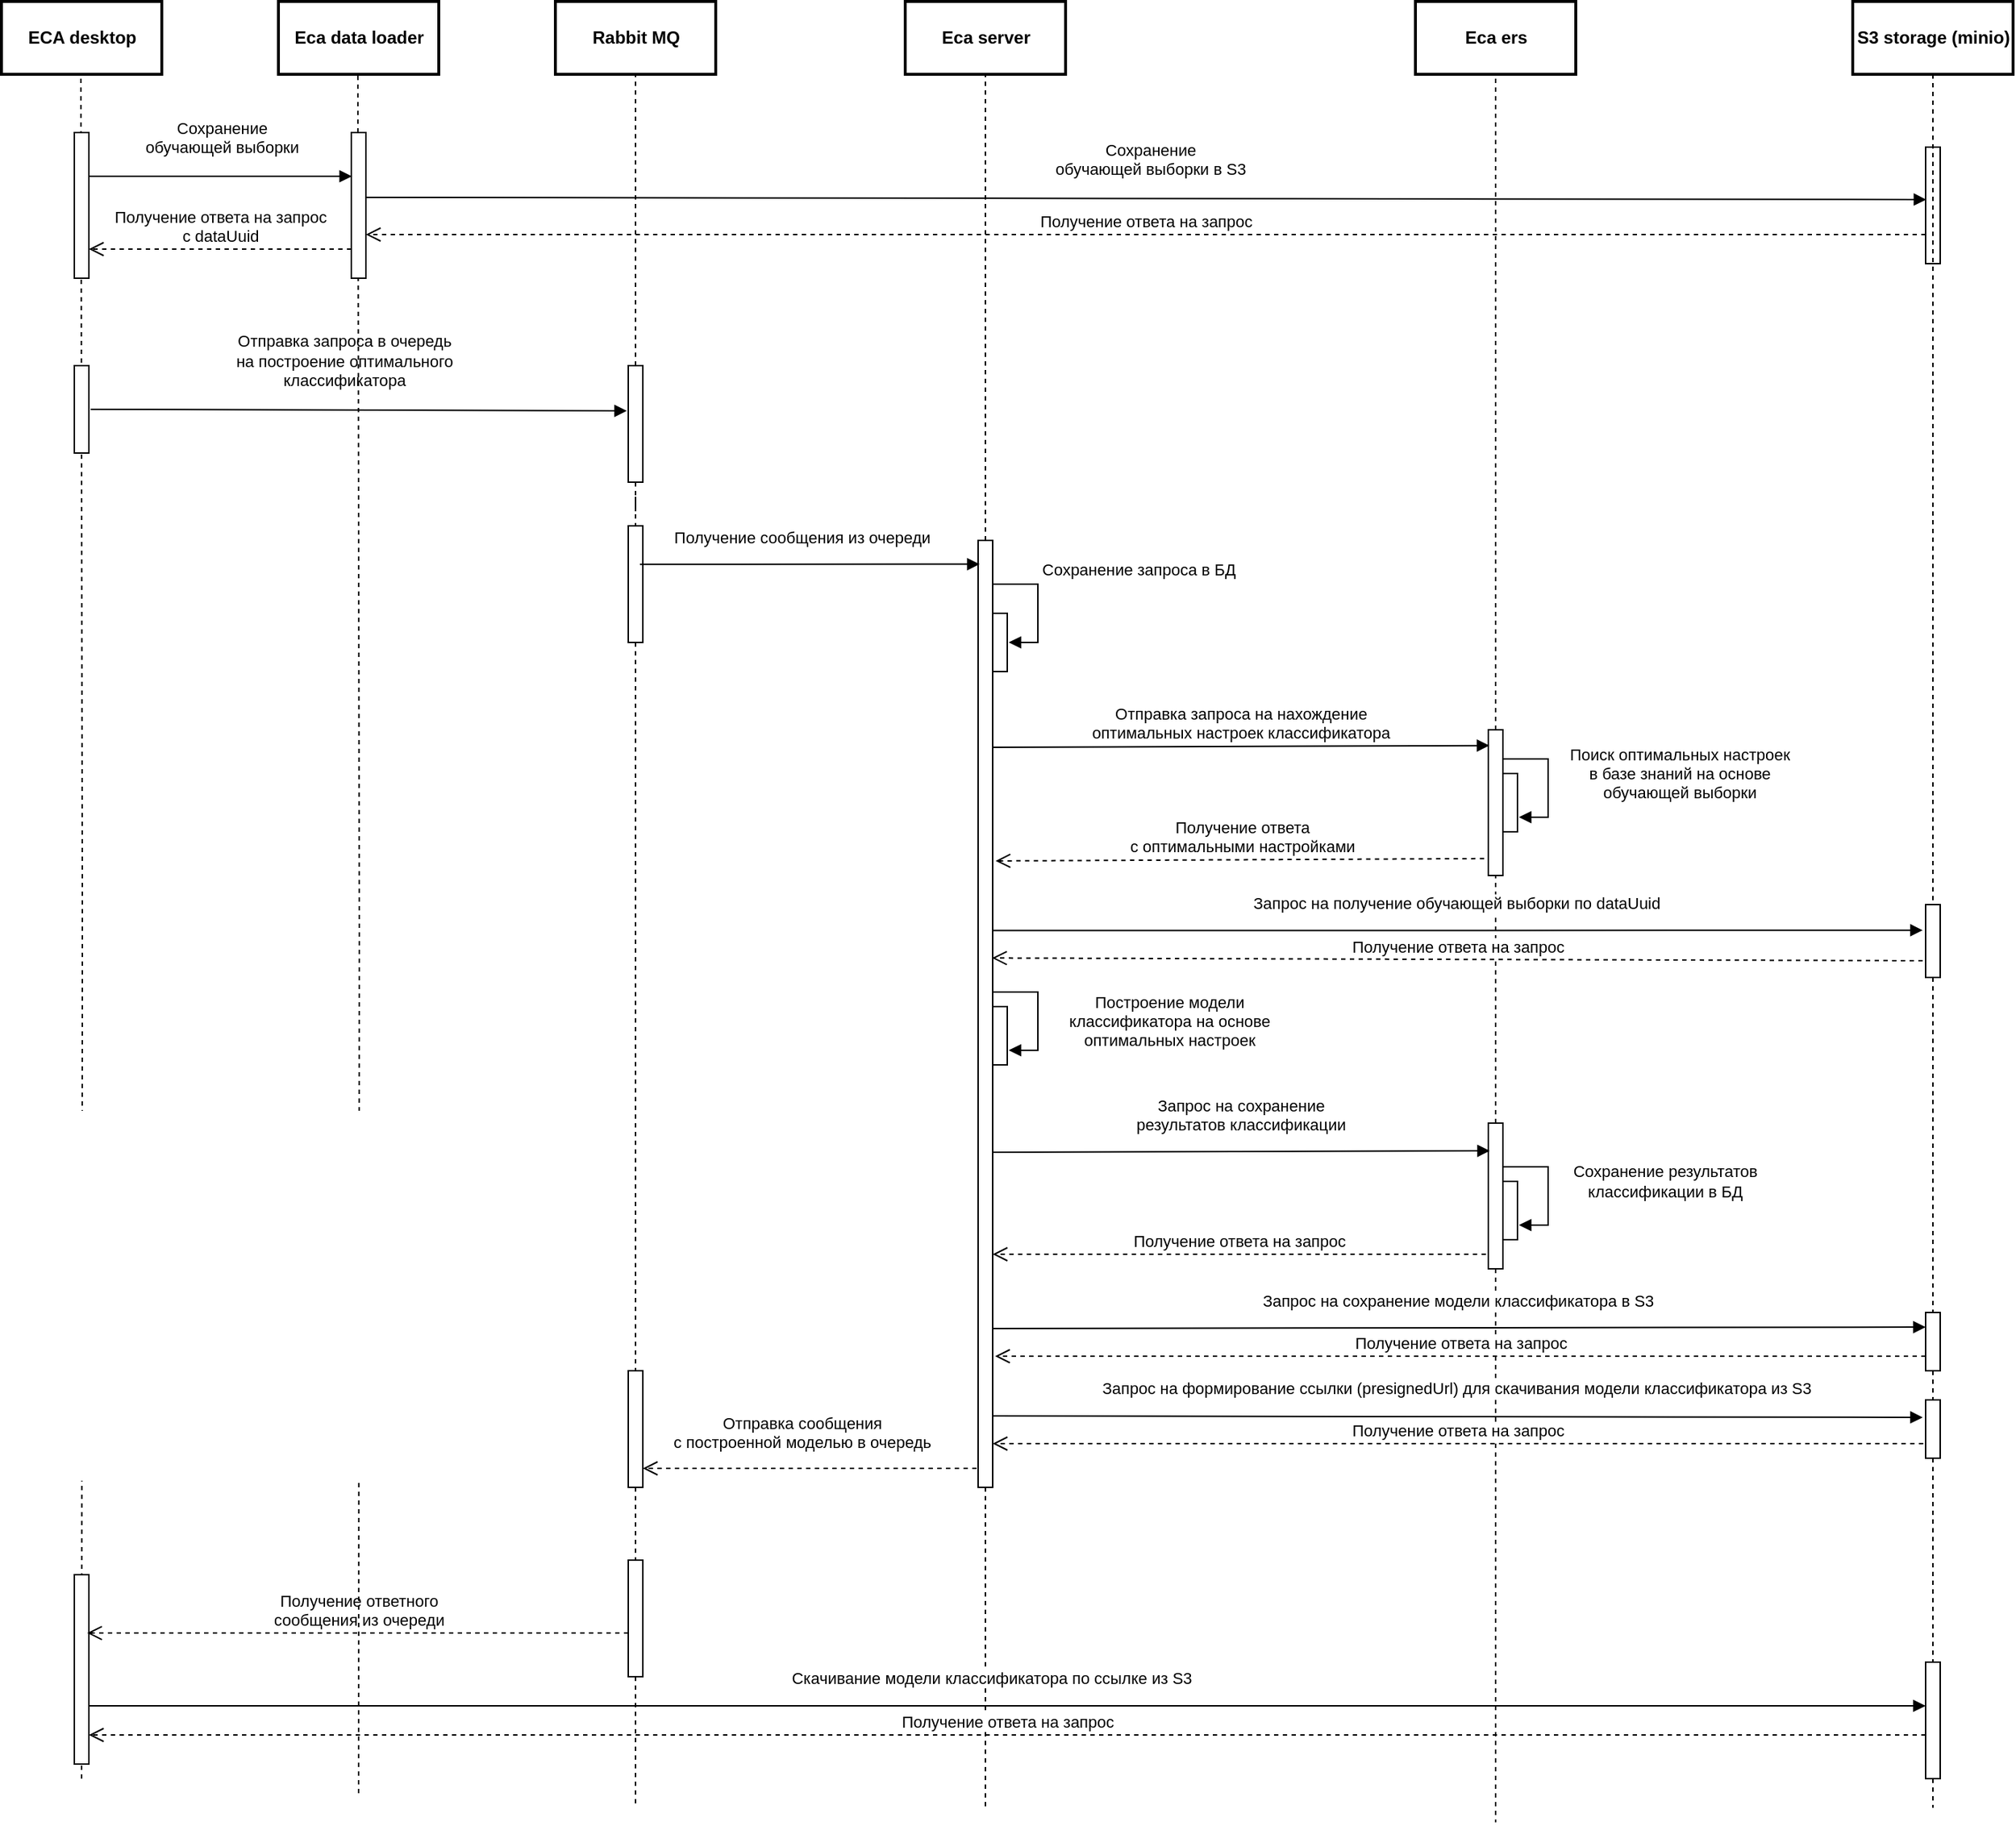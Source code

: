 <mxfile version="21.7.2" type="device">
  <diagram id="kgpKYQtTHZ0yAKxKKP6v" name="Page-1">
    <mxGraphModel dx="2412" dy="1962" grid="1" gridSize="10" guides="1" tooltips="1" connect="1" arrows="1" fold="1" page="1" pageScale="1" pageWidth="850" pageHeight="1100" math="0" shadow="0">
      <root>
        <mxCell id="0" />
        <mxCell id="1" parent="0" />
        <mxCell id="51QRUYObGrZrbnSsxMF4-12" value="" style="edgeStyle=orthogonalEdgeStyle;rounded=0;orthogonalLoop=1;jettySize=auto;html=1;startArrow=none;startFill=0;dashed=1;endArrow=none;endFill=0;" edge="1" parent="1" source="51QRUYObGrZrbnSsxMF4-19" target="51QRUYObGrZrbnSsxMF4-11">
          <mxGeometry relative="1" as="geometry">
            <mxPoint x="1215" y="1070" as="targetPoint" />
            <mxPoint x="1215" y="-120" as="sourcePoint" />
          </mxGeometry>
        </mxCell>
        <mxCell id="51QRUYObGrZrbnSsxMF4-20" style="edgeStyle=orthogonalEdgeStyle;rounded=0;orthogonalLoop=1;jettySize=auto;html=1;entryX=0.5;entryY=1;entryDx=0;entryDy=0;dashed=1;endArrow=none;endFill=0;strokeColor=#000000;" edge="1" parent="1">
          <mxGeometry relative="1" as="geometry">
            <mxPoint x="-55" y="1050" as="sourcePoint" />
            <mxPoint x="-55.5" y="-130" as="targetPoint" />
          </mxGeometry>
        </mxCell>
        <mxCell id="naLQoQvjF8YPUEuu64ZZ-2" value="" style="html=1;points=[];perimeter=orthogonalPerimeter;" parent="1" vertex="1">
          <mxGeometry x="-60" y="80" width="10" height="60" as="geometry" />
        </mxCell>
        <mxCell id="naLQoQvjF8YPUEuu64ZZ-12" value="&lt;b&gt;ECA desktop&lt;/b&gt;" style="html=1;strokeWidth=2;" parent="1" vertex="1">
          <mxGeometry x="-110" y="-170" width="110" height="50" as="geometry" />
        </mxCell>
        <mxCell id="naLQoQvjF8YPUEuu64ZZ-18" style="edgeStyle=orthogonalEdgeStyle;rounded=0;orthogonalLoop=1;jettySize=auto;html=1;entryX=0.5;entryY=1;entryDx=0;entryDy=0;dashed=1;endArrow=none;endFill=0;" parent="1" source="naLQoQvjF8YPUEuu64ZZ-13" target="naLQoQvjF8YPUEuu64ZZ-21" edge="1">
          <mxGeometry relative="1" as="geometry">
            <mxPoint x="325" y="150" as="targetPoint" />
          </mxGeometry>
        </mxCell>
        <mxCell id="naLQoQvjF8YPUEuu64ZZ-13" value="" style="html=1;points=[];perimeter=orthogonalPerimeter;" parent="1" vertex="1">
          <mxGeometry x="320" y="80" width="10" height="80" as="geometry" />
        </mxCell>
        <mxCell id="naLQoQvjF8YPUEuu64ZZ-16" value="&lt;font style=&quot;font-size: 11px&quot;&gt;Отправка запроса в очередь&lt;br&gt;на построение оптимального&lt;br&gt;классификатора&lt;/font&gt;" style="html=1;verticalAlign=bottom;endArrow=block;entryX=-0.1;entryY=0.388;entryDx=0;entryDy=0;entryPerimeter=0;exitX=1.12;exitY=0.5;exitDx=0;exitDy=0;exitPerimeter=0;" parent="1" target="naLQoQvjF8YPUEuu64ZZ-13" edge="1" source="naLQoQvjF8YPUEuu64ZZ-2">
          <mxGeometry x="-0.057" y="11" width="80" relative="1" as="geometry">
            <mxPoint x="80" y="111" as="sourcePoint" />
            <mxPoint x="160" y="280" as="targetPoint" />
            <mxPoint as="offset" />
          </mxGeometry>
        </mxCell>
        <mxCell id="naLQoQvjF8YPUEuu64ZZ-21" value="&lt;b&gt;Rabbit MQ&lt;/b&gt;" style="html=1;strokeWidth=2;" parent="1" vertex="1">
          <mxGeometry x="270" y="-170" width="110" height="50" as="geometry" />
        </mxCell>
        <mxCell id="naLQoQvjF8YPUEuu64ZZ-22" value="&lt;b&gt;Eca server&lt;/b&gt;" style="html=1;strokeWidth=2;" parent="1" vertex="1">
          <mxGeometry x="510" y="-170" width="110" height="50" as="geometry" />
        </mxCell>
        <mxCell id="naLQoQvjF8YPUEuu64ZZ-24" value="&lt;b&gt;Eca ers&lt;/b&gt;" style="html=1;strokeWidth=2;" parent="1" vertex="1">
          <mxGeometry x="860" y="-170" width="110" height="50" as="geometry" />
        </mxCell>
        <mxCell id="naLQoQvjF8YPUEuu64ZZ-40" style="edgeStyle=orthogonalEdgeStyle;rounded=0;orthogonalLoop=1;jettySize=auto;html=1;entryX=0.5;entryY=1;entryDx=0;entryDy=0;dashed=1;endArrow=none;endFill=0;strokeColor=#000000;" parent="1" source="naLQoQvjF8YPUEuu64ZZ-25" target="naLQoQvjF8YPUEuu64ZZ-22" edge="1">
          <mxGeometry relative="1" as="geometry" />
        </mxCell>
        <mxCell id="naLQoQvjF8YPUEuu64ZZ-56" style="edgeStyle=orthogonalEdgeStyle;rounded=0;orthogonalLoop=1;jettySize=auto;html=1;dashed=1;endArrow=none;endFill=0;strokeColor=#000000;" parent="1" source="naLQoQvjF8YPUEuu64ZZ-25" edge="1">
          <mxGeometry relative="1" as="geometry">
            <mxPoint x="565" y="1070" as="targetPoint" />
          </mxGeometry>
        </mxCell>
        <mxCell id="naLQoQvjF8YPUEuu64ZZ-25" value="" style="html=1;points=[];perimeter=orthogonalPerimeter;" parent="1" vertex="1">
          <mxGeometry x="560" y="200" width="10" height="650" as="geometry" />
        </mxCell>
        <mxCell id="naLQoQvjF8YPUEuu64ZZ-31" value="" style="html=1;points=[];perimeter=orthogonalPerimeter;" parent="1" vertex="1">
          <mxGeometry x="320" y="190" width="10" height="80" as="geometry" />
        </mxCell>
        <mxCell id="naLQoQvjF8YPUEuu64ZZ-32" style="edgeStyle=orthogonalEdgeStyle;rounded=0;orthogonalLoop=1;jettySize=auto;html=1;dashed=1;endArrow=none;endFill=0;" parent="1" source="naLQoQvjF8YPUEuu64ZZ-13" target="naLQoQvjF8YPUEuu64ZZ-31" edge="1">
          <mxGeometry relative="1" as="geometry">
            <mxPoint x="325" y="770" as="targetPoint" />
            <mxPoint x="325" y="330" as="sourcePoint" />
          </mxGeometry>
        </mxCell>
        <mxCell id="naLQoQvjF8YPUEuu64ZZ-34" value="&lt;font style=&quot;font-size: 11px&quot;&gt;Получение сообщения из очереди&lt;/font&gt;" style="html=1;verticalAlign=bottom;endArrow=block;strokeColor=#000000;entryX=0.1;entryY=0.025;entryDx=0;entryDy=0;entryPerimeter=0;exitX=0.8;exitY=0.33;exitDx=0;exitDy=0;exitPerimeter=0;" parent="1" source="naLQoQvjF8YPUEuu64ZZ-31" target="naLQoQvjF8YPUEuu64ZZ-25" edge="1">
          <mxGeometry x="-0.043" y="9" width="80" relative="1" as="geometry">
            <mxPoint x="335" y="236" as="sourcePoint" />
            <mxPoint x="330" y="420" as="targetPoint" />
            <mxPoint as="offset" />
          </mxGeometry>
        </mxCell>
        <mxCell id="naLQoQvjF8YPUEuu64ZZ-35" value="" style="html=1;points=[];perimeter=orthogonalPerimeter;" parent="1" vertex="1">
          <mxGeometry x="570" y="250" width="10" height="40" as="geometry" />
        </mxCell>
        <mxCell id="naLQoQvjF8YPUEuu64ZZ-36" value="Сохранение запроса в БД" style="edgeStyle=orthogonalEdgeStyle;html=1;align=left;spacingLeft=2;endArrow=block;rounded=0;strokeColor=#000000;" parent="1" edge="1">
          <mxGeometry x="-0.099" y="10" relative="1" as="geometry">
            <mxPoint x="570" y="250" as="sourcePoint" />
            <Array as="points">
              <mxPoint x="570" y="230" />
              <mxPoint x="601" y="230" />
              <mxPoint x="601" y="270" />
              <mxPoint x="581" y="270" />
            </Array>
            <mxPoint x="581" y="270" as="targetPoint" />
            <mxPoint as="offset" />
          </mxGeometry>
        </mxCell>
        <mxCell id="naLQoQvjF8YPUEuu64ZZ-38" value="" style="html=1;points=[];perimeter=orthogonalPerimeter;" parent="1" vertex="1">
          <mxGeometry x="570" y="520" width="10" height="40" as="geometry" />
        </mxCell>
        <mxCell id="naLQoQvjF8YPUEuu64ZZ-48" style="edgeStyle=orthogonalEdgeStyle;rounded=0;orthogonalLoop=1;jettySize=auto;html=1;entryX=0.5;entryY=1;entryDx=0;entryDy=0;endArrow=none;endFill=0;strokeColor=#000000;dashed=1;" parent="1" source="Wha3gfl5ObDoSyTYLjjx-4" target="naLQoQvjF8YPUEuu64ZZ-24" edge="1">
          <mxGeometry relative="1" as="geometry" />
        </mxCell>
        <mxCell id="naLQoQvjF8YPUEuu64ZZ-57" style="edgeStyle=orthogonalEdgeStyle;rounded=0;orthogonalLoop=1;jettySize=auto;html=1;dashed=1;endArrow=none;endFill=0;strokeColor=#000000;" parent="1" source="naLQoQvjF8YPUEuu64ZZ-42" edge="1">
          <mxGeometry relative="1" as="geometry">
            <mxPoint x="915" y="1080" as="targetPoint" />
          </mxGeometry>
        </mxCell>
        <mxCell id="naLQoQvjF8YPUEuu64ZZ-42" value="" style="html=1;points=[];perimeter=orthogonalPerimeter;" parent="1" vertex="1">
          <mxGeometry x="910" y="600" width="10" height="100" as="geometry" />
        </mxCell>
        <mxCell id="naLQoQvjF8YPUEuu64ZZ-44" value="&lt;font style=&quot;font-size: 11px&quot;&gt;Запрос на сохранение&lt;br&gt;результатов классификации&lt;/font&gt;" style="html=1;verticalAlign=bottom;endArrow=block;strokeColor=#000000;" parent="1" edge="1">
          <mxGeometry x="-0.003" y="10" width="80" relative="1" as="geometry">
            <mxPoint x="570" y="620" as="sourcePoint" />
            <mxPoint x="911" y="619" as="targetPoint" />
            <mxPoint as="offset" />
          </mxGeometry>
        </mxCell>
        <mxCell id="naLQoQvjF8YPUEuu64ZZ-45" value="&lt;font style=&quot;font-size: 11px&quot;&gt;Получение ответа на запрос&lt;/font&gt;" style="html=1;verticalAlign=bottom;endArrow=open;dashed=1;endSize=8;strokeColor=#000000;exitX=-0.165;exitY=0.781;exitDx=0;exitDy=0;exitPerimeter=0;" parent="1" edge="1">
          <mxGeometry relative="1" as="geometry">
            <mxPoint x="908.35" y="690.0" as="sourcePoint" />
            <mxPoint x="570" y="690.0" as="targetPoint" />
          </mxGeometry>
        </mxCell>
        <mxCell id="naLQoQvjF8YPUEuu64ZZ-46" value="&lt;font style=&quot;font-size: 11px&quot;&gt;Построение модели&lt;br&gt;классификатора на основе&lt;br&gt;оптимальных настроек&lt;/font&gt;" style="edgeStyle=orthogonalEdgeStyle;html=1;align=center;spacingLeft=2;endArrow=block;rounded=0;strokeColor=#000000;" parent="1" edge="1">
          <mxGeometry x="0.119" y="89" relative="1" as="geometry">
            <mxPoint x="570" y="510" as="sourcePoint" />
            <Array as="points">
              <mxPoint x="570" y="510" />
              <mxPoint x="601" y="510" />
              <mxPoint x="601" y="550" />
            </Array>
            <mxPoint x="581" y="550" as="targetPoint" />
            <mxPoint as="offset" />
          </mxGeometry>
        </mxCell>
        <mxCell id="naLQoQvjF8YPUEuu64ZZ-55" style="edgeStyle=orthogonalEdgeStyle;rounded=0;orthogonalLoop=1;jettySize=auto;html=1;dashed=1;endArrow=none;endFill=0;strokeColor=#000000;" parent="1" source="naLQoQvjF8YPUEuu64ZZ-58" edge="1">
          <mxGeometry relative="1" as="geometry">
            <mxPoint x="325" y="1070" as="targetPoint" />
          </mxGeometry>
        </mxCell>
        <mxCell id="naLQoQvjF8YPUEuu64ZZ-50" value="" style="html=1;points=[];perimeter=orthogonalPerimeter;" parent="1" vertex="1">
          <mxGeometry x="320" y="770" width="10" height="80" as="geometry" />
        </mxCell>
        <mxCell id="naLQoQvjF8YPUEuu64ZZ-51" style="edgeStyle=orthogonalEdgeStyle;rounded=0;orthogonalLoop=1;jettySize=auto;html=1;dashed=1;endArrow=none;endFill=0;" parent="1" source="naLQoQvjF8YPUEuu64ZZ-31" target="naLQoQvjF8YPUEuu64ZZ-50" edge="1">
          <mxGeometry relative="1" as="geometry">
            <mxPoint x="325" y="760" as="targetPoint" />
            <mxPoint x="325" y="450" as="sourcePoint" />
          </mxGeometry>
        </mxCell>
        <mxCell id="naLQoQvjF8YPUEuu64ZZ-52" value="&lt;font style=&quot;font-size: 11px&quot;&gt;Отправка сообщения&lt;br&gt;с построенной моделью в очередь&lt;/font&gt;" style="html=1;verticalAlign=bottom;endArrow=open;dashed=1;endSize=8;strokeColor=#000000;exitX=-0.106;exitY=0.98;exitDx=0;exitDy=0;exitPerimeter=0;" parent="1" source="naLQoQvjF8YPUEuu64ZZ-25" target="naLQoQvjF8YPUEuu64ZZ-50" edge="1">
          <mxGeometry x="0.043" y="-9" relative="1" as="geometry">
            <mxPoint x="560" y="739.5" as="sourcePoint" />
            <mxPoint x="480" y="739.5" as="targetPoint" />
            <mxPoint as="offset" />
          </mxGeometry>
        </mxCell>
        <mxCell id="naLQoQvjF8YPUEuu64ZZ-53" value="" style="html=1;points=[];perimeter=orthogonalPerimeter;" parent="1" vertex="1">
          <mxGeometry x="-60" y="910" width="10" height="130" as="geometry" />
        </mxCell>
        <mxCell id="naLQoQvjF8YPUEuu64ZZ-58" value="" style="html=1;points=[];perimeter=orthogonalPerimeter;" parent="1" vertex="1">
          <mxGeometry x="320" y="900" width="10" height="80" as="geometry" />
        </mxCell>
        <mxCell id="naLQoQvjF8YPUEuu64ZZ-59" style="edgeStyle=orthogonalEdgeStyle;rounded=0;orthogonalLoop=1;jettySize=auto;html=1;dashed=1;endArrow=none;endFill=0;strokeColor=#000000;" parent="1" source="naLQoQvjF8YPUEuu64ZZ-50" target="naLQoQvjF8YPUEuu64ZZ-58" edge="1">
          <mxGeometry relative="1" as="geometry">
            <mxPoint x="325" y="1000" as="targetPoint" />
            <mxPoint x="325" y="780" as="sourcePoint" />
          </mxGeometry>
        </mxCell>
        <mxCell id="naLQoQvjF8YPUEuu64ZZ-60" value="&lt;font style=&quot;font-size: 11px&quot;&gt;Получение ответного&lt;br&gt;сообщения из очереди&lt;/font&gt;" style="html=1;verticalAlign=bottom;endArrow=open;dashed=1;endSize=8;strokeColor=#000000;entryX=0.88;entryY=0.308;entryDx=0;entryDy=0;entryPerimeter=0;" parent="1" edge="1" target="naLQoQvjF8YPUEuu64ZZ-53">
          <mxGeometry x="-0.004" relative="1" as="geometry">
            <mxPoint x="320" y="950" as="sourcePoint" />
            <mxPoint x="80" y="950" as="targetPoint" />
            <mxPoint as="offset" />
          </mxGeometry>
        </mxCell>
        <mxCell id="Wha3gfl5ObDoSyTYLjjx-1" value="" style="html=1;points=[];perimeter=orthogonalPerimeter;" parent="1" vertex="1">
          <mxGeometry x="920" y="640" width="10" height="40" as="geometry" />
        </mxCell>
        <mxCell id="Wha3gfl5ObDoSyTYLjjx-2" value="Сохранение результатов&lt;br&gt;классификации в БД" style="edgeStyle=orthogonalEdgeStyle;html=1;align=center;spacingLeft=2;endArrow=block;rounded=0;strokeColor=#000000;" parent="1" edge="1">
          <mxGeometry x="-0.1" y="79" relative="1" as="geometry">
            <mxPoint x="920" y="630" as="sourcePoint" />
            <Array as="points">
              <mxPoint x="920" y="630" />
              <mxPoint x="951" y="630" />
              <mxPoint x="951" y="670" />
            </Array>
            <mxPoint x="931" y="670" as="targetPoint" />
            <mxPoint as="offset" />
          </mxGeometry>
        </mxCell>
        <mxCell id="Wha3gfl5ObDoSyTYLjjx-4" value="" style="html=1;points=[];perimeter=orthogonalPerimeter;" parent="1" vertex="1">
          <mxGeometry x="910" y="330" width="10" height="100" as="geometry" />
        </mxCell>
        <mxCell id="Wha3gfl5ObDoSyTYLjjx-5" style="edgeStyle=orthogonalEdgeStyle;rounded=0;orthogonalLoop=1;jettySize=auto;html=1;entryX=0.5;entryY=1;entryDx=0;entryDy=0;endArrow=none;endFill=0;strokeColor=#000000;dashed=1;" parent="1" source="naLQoQvjF8YPUEuu64ZZ-42" target="Wha3gfl5ObDoSyTYLjjx-4" edge="1">
          <mxGeometry relative="1" as="geometry">
            <mxPoint x="915" y="600" as="sourcePoint" />
            <mxPoint x="915" y="20" as="targetPoint" />
          </mxGeometry>
        </mxCell>
        <mxCell id="Wha3gfl5ObDoSyTYLjjx-7" value="Отправка запроса на нахождение&lt;br&gt;оптимальных настроек классификатора" style="html=1;verticalAlign=bottom;endArrow=block;entryX=0.071;entryY=0.108;entryDx=0;entryDy=0;entryPerimeter=0;" parent="1" target="Wha3gfl5ObDoSyTYLjjx-4" edge="1">
          <mxGeometry width="80" relative="1" as="geometry">
            <mxPoint x="570" y="342" as="sourcePoint" />
            <mxPoint x="650" y="340" as="targetPoint" />
          </mxGeometry>
        </mxCell>
        <mxCell id="Wha3gfl5ObDoSyTYLjjx-8" value="Получение ответа&lt;br&gt;с оптимальными настройками" style="html=1;verticalAlign=bottom;endArrow=open;dashed=1;endSize=8;exitX=-0.282;exitY=0.884;exitDx=0;exitDy=0;exitPerimeter=0;" parent="1" source="Wha3gfl5ObDoSyTYLjjx-4" edge="1">
          <mxGeometry relative="1" as="geometry">
            <mxPoint x="910" y="390" as="sourcePoint" />
            <mxPoint x="572" y="420" as="targetPoint" />
            <mxPoint x="1" as="offset" />
          </mxGeometry>
        </mxCell>
        <mxCell id="Wha3gfl5ObDoSyTYLjjx-10" value="" style="html=1;points=[];perimeter=orthogonalPerimeter;" parent="1" vertex="1">
          <mxGeometry x="920" y="360" width="10" height="40" as="geometry" />
        </mxCell>
        <mxCell id="Wha3gfl5ObDoSyTYLjjx-11" value="Поиск оптимальных настроек&lt;br&gt;в базе знаний на основе&lt;br&gt;обучающей выборки" style="edgeStyle=orthogonalEdgeStyle;html=1;align=center;spacingLeft=2;endArrow=block;rounded=0;strokeColor=#000000;" parent="1" edge="1">
          <mxGeometry x="-0.1" y="89" relative="1" as="geometry">
            <mxPoint x="920" y="350" as="sourcePoint" />
            <Array as="points">
              <mxPoint x="920" y="350" />
              <mxPoint x="951" y="350" />
              <mxPoint x="951" y="390" />
            </Array>
            <mxPoint x="931" y="390" as="targetPoint" />
            <mxPoint as="offset" />
          </mxGeometry>
        </mxCell>
        <mxCell id="6Ud4_OEiUZgffUP0prp0-4" style="edgeStyle=orthogonalEdgeStyle;rounded=0;orthogonalLoop=1;jettySize=auto;html=1;startArrow=none;startFill=0;dashed=1;endArrow=none;endFill=0;" parent="1" source="51QRUYObGrZrbnSsxMF4-11" edge="1">
          <mxGeometry relative="1" as="geometry">
            <mxPoint x="1215" y="1070" as="targetPoint" />
          </mxGeometry>
        </mxCell>
        <mxCell id="6Ud4_OEiUZgffUP0prp0-3" value="&lt;b&gt;S3 storage (minio)&lt;/b&gt;" style="html=1;strokeWidth=2;" parent="1" vertex="1">
          <mxGeometry x="1160" y="-170" width="110" height="50" as="geometry" />
        </mxCell>
        <mxCell id="6Ud4_OEiUZgffUP0prp0-5" value="Запрос на сохранение модели классификатора в S3" style="html=1;verticalAlign=bottom;endArrow=block;strokeColor=#000000;entryX=0;entryY=0.25;entryDx=0;entryDy=0;entryPerimeter=0;" parent="1" edge="1" target="51QRUYObGrZrbnSsxMF4-15">
          <mxGeometry x="-0.003" y="10" width="80" relative="1" as="geometry">
            <mxPoint x="570" y="741" as="sourcePoint" />
            <mxPoint x="1220" y="740" as="targetPoint" />
            <mxPoint as="offset" />
          </mxGeometry>
        </mxCell>
        <mxCell id="6Ud4_OEiUZgffUP0prp0-6" value="&lt;font style=&quot;font-size: 11px&quot;&gt;Получение ответа на запрос&lt;/font&gt;" style="html=1;verticalAlign=bottom;endArrow=open;dashed=1;endSize=8;strokeColor=#000000;" parent="1" edge="1">
          <mxGeometry relative="1" as="geometry">
            <mxPoint x="1210" y="760" as="sourcePoint" />
            <mxPoint x="571.65" y="760.0" as="targetPoint" />
          </mxGeometry>
        </mxCell>
        <mxCell id="6Ud4_OEiUZgffUP0prp0-7" value="Запрос на формирование ссылки (presignedUrl) для скачивания модели классификатора из S3" style="html=1;verticalAlign=bottom;endArrow=block;strokeColor=#000000;entryX=-0.2;entryY=0.3;entryDx=0;entryDy=0;entryPerimeter=0;" parent="1" edge="1" target="51QRUYObGrZrbnSsxMF4-16">
          <mxGeometry x="-0.003" y="10" width="80" relative="1" as="geometry">
            <mxPoint x="570" y="801" as="sourcePoint" />
            <mxPoint x="1220" y="800" as="targetPoint" />
            <mxPoint as="offset" />
          </mxGeometry>
        </mxCell>
        <mxCell id="6Ud4_OEiUZgffUP0prp0-8" value="&lt;font style=&quot;font-size: 11px&quot;&gt;Получение ответа на запрос&lt;/font&gt;" style="html=1;verticalAlign=bottom;endArrow=open;dashed=1;endSize=8;strokeColor=#000000;" parent="1" edge="1">
          <mxGeometry relative="1" as="geometry">
            <mxPoint x="1208.35" y="820" as="sourcePoint" />
            <mxPoint x="570" y="820.0" as="targetPoint" />
          </mxGeometry>
        </mxCell>
        <mxCell id="6Ud4_OEiUZgffUP0prp0-9" value="&lt;font style=&quot;font-size: 11px&quot;&gt;Скачивание модели классификатора по ссылке из S3&lt;br&gt;&lt;/font&gt;" style="html=1;verticalAlign=bottom;endArrow=block;strokeColor=#000000;exitX=1;exitY=0.692;exitDx=0;exitDy=0;exitPerimeter=0;" parent="1" edge="1" source="naLQoQvjF8YPUEuu64ZZ-53">
          <mxGeometry x="-0.017" y="10" width="80" relative="1" as="geometry">
            <mxPoint x="80" y="1000" as="sourcePoint" />
            <mxPoint x="1210" y="1000" as="targetPoint" />
            <mxPoint x="-1" as="offset" />
          </mxGeometry>
        </mxCell>
        <mxCell id="6Ud4_OEiUZgffUP0prp0-10" value="&lt;font style=&quot;font-size: 11px&quot;&gt;Получение ответа на запрос&lt;/font&gt;" style="html=1;verticalAlign=bottom;endArrow=open;dashed=1;endSize=8;strokeColor=#000000;" parent="1" edge="1">
          <mxGeometry relative="1" as="geometry">
            <mxPoint x="1210" y="1020" as="sourcePoint" />
            <mxPoint x="-50" y="1020" as="targetPoint" />
          </mxGeometry>
        </mxCell>
        <mxCell id="51QRUYObGrZrbnSsxMF4-1" value="&lt;b&gt;Eca data loader&lt;/b&gt;" style="html=1;strokeWidth=2;" vertex="1" parent="1">
          <mxGeometry x="80" y="-170" width="110" height="50" as="geometry" />
        </mxCell>
        <mxCell id="51QRUYObGrZrbnSsxMF4-2" value="" style="html=1;points=[];perimeter=orthogonalPerimeter;" vertex="1" parent="1">
          <mxGeometry x="-60" y="-80" width="10" height="100" as="geometry" />
        </mxCell>
        <mxCell id="51QRUYObGrZrbnSsxMF4-3" value="&lt;font style=&quot;font-size: 11px&quot;&gt;Сохранение&lt;br&gt;обучающей выборки&lt;br&gt;&lt;/font&gt;" style="html=1;verticalAlign=bottom;endArrow=block;exitX=1.12;exitY=0.495;exitDx=0;exitDy=0;exitPerimeter=0;entryX=0.04;entryY=0.3;entryDx=0;entryDy=0;entryPerimeter=0;" edge="1" parent="1" target="51QRUYObGrZrbnSsxMF4-6">
          <mxGeometry x="0.004" y="11" width="80" relative="1" as="geometry">
            <mxPoint x="-50" y="-50" as="sourcePoint" />
            <mxPoint x="122" y="-50" as="targetPoint" />
            <mxPoint as="offset" />
          </mxGeometry>
        </mxCell>
        <mxCell id="51QRUYObGrZrbnSsxMF4-5" style="edgeStyle=orthogonalEdgeStyle;rounded=0;orthogonalLoop=1;jettySize=auto;html=1;entryX=0.5;entryY=1;entryDx=0;entryDy=0;dashed=1;endArrow=none;endFill=0;strokeColor=#000000;" edge="1" parent="1">
          <mxGeometry relative="1" as="geometry">
            <mxPoint x="135" y="1060" as="sourcePoint" />
            <mxPoint x="134.5" y="-120" as="targetPoint" />
          </mxGeometry>
        </mxCell>
        <mxCell id="51QRUYObGrZrbnSsxMF4-6" value="" style="html=1;points=[];perimeter=orthogonalPerimeter;" vertex="1" parent="1">
          <mxGeometry x="130" y="-80" width="10" height="100" as="geometry" />
        </mxCell>
        <mxCell id="51QRUYObGrZrbnSsxMF4-7" value="&lt;font style=&quot;font-size: 11px&quot;&gt;Сохранение&lt;br&gt;обучающей выборки в S3&lt;br&gt;&lt;/font&gt;" style="html=1;verticalAlign=bottom;endArrow=block;exitX=1.12;exitY=0.495;exitDx=0;exitDy=0;exitPerimeter=0;entryX=0.04;entryY=0.45;entryDx=0;entryDy=0;entryPerimeter=0;" edge="1" parent="1" target="51QRUYObGrZrbnSsxMF4-8">
          <mxGeometry x="0.004" y="11" width="80" relative="1" as="geometry">
            <mxPoint x="140" y="-35.5" as="sourcePoint" />
            <mxPoint x="1220" y="-34.5" as="targetPoint" />
            <mxPoint as="offset" />
          </mxGeometry>
        </mxCell>
        <mxCell id="51QRUYObGrZrbnSsxMF4-8" value="" style="html=1;points=[];perimeter=orthogonalPerimeter;" vertex="1" parent="1">
          <mxGeometry x="1210" y="-70" width="10" height="80" as="geometry" />
        </mxCell>
        <mxCell id="51QRUYObGrZrbnSsxMF4-9" value="&lt;font style=&quot;font-size: 11px&quot;&gt;Получение ответа на запрос&lt;/font&gt;" style="html=1;verticalAlign=bottom;endArrow=open;dashed=1;endSize=8;strokeColor=#000000;" edge="1" parent="1">
          <mxGeometry relative="1" as="geometry">
            <mxPoint x="1210" y="-10" as="sourcePoint" />
            <mxPoint x="140" y="-10" as="targetPoint" />
          </mxGeometry>
        </mxCell>
        <mxCell id="51QRUYObGrZrbnSsxMF4-10" value="&lt;font style=&quot;font-size: 11px&quot;&gt;Получение ответа на запрос&lt;br&gt;c dataUuid&lt;/font&gt;" style="html=1;verticalAlign=bottom;endArrow=open;dashed=1;endSize=8;strokeColor=#000000;exitX=0;exitY=0.75;exitDx=0;exitDy=0;exitPerimeter=0;entryX=1;entryY=0.8;entryDx=0;entryDy=0;entryPerimeter=0;" edge="1" parent="1" target="51QRUYObGrZrbnSsxMF4-2">
          <mxGeometry relative="1" as="geometry">
            <mxPoint x="130" as="sourcePoint" />
            <mxPoint x="-40" as="targetPoint" />
          </mxGeometry>
        </mxCell>
        <mxCell id="51QRUYObGrZrbnSsxMF4-11" value="" style="html=1;points=[];perimeter=orthogonalPerimeter;" vertex="1" parent="1">
          <mxGeometry x="1210" y="970" width="10" height="80" as="geometry" />
        </mxCell>
        <mxCell id="51QRUYObGrZrbnSsxMF4-15" value="" style="html=1;points=[];perimeter=orthogonalPerimeter;" vertex="1" parent="1">
          <mxGeometry x="1210" y="730" width="10" height="40" as="geometry" />
        </mxCell>
        <mxCell id="51QRUYObGrZrbnSsxMF4-16" value="" style="html=1;points=[];perimeter=orthogonalPerimeter;" vertex="1" parent="1">
          <mxGeometry x="1210" y="790" width="10" height="40" as="geometry" />
        </mxCell>
        <mxCell id="51QRUYObGrZrbnSsxMF4-17" value="&lt;font style=&quot;font-size: 11px&quot;&gt;Запрос на получение обучающей выборки по dataUuid&lt;br&gt;&lt;/font&gt;" style="html=1;verticalAlign=bottom;endArrow=block;strokeColor=#000000;entryX=-0.2;entryY=0.352;entryDx=0;entryDy=0;entryPerimeter=0;exitX=1;exitY=0.412;exitDx=0;exitDy=0;exitPerimeter=0;" edge="1" parent="1" source="naLQoQvjF8YPUEuu64ZZ-25" target="51QRUYObGrZrbnSsxMF4-19">
          <mxGeometry x="-0.003" y="10" width="80" relative="1" as="geometry">
            <mxPoint x="580" y="468" as="sourcePoint" />
            <mxPoint x="1207" y="552" as="targetPoint" />
            <mxPoint as="offset" />
          </mxGeometry>
        </mxCell>
        <mxCell id="51QRUYObGrZrbnSsxMF4-18" value="&lt;font style=&quot;font-size: 11px&quot;&gt;Получение ответа на запрос&lt;/font&gt;" style="html=1;verticalAlign=bottom;endArrow=open;dashed=1;endSize=8;strokeColor=#000000;exitX=-0.2;exitY=0.77;exitDx=0;exitDy=0;exitPerimeter=0;entryX=0.96;entryY=0.441;entryDx=0;entryDy=0;entryPerimeter=0;" edge="1" parent="1" source="51QRUYObGrZrbnSsxMF4-19" target="naLQoQvjF8YPUEuu64ZZ-25">
          <mxGeometry relative="1" as="geometry">
            <mxPoint x="1224" y="572" as="sourcePoint" />
            <mxPoint x="570" y="570" as="targetPoint" />
          </mxGeometry>
        </mxCell>
        <mxCell id="51QRUYObGrZrbnSsxMF4-21" value="" style="edgeStyle=orthogonalEdgeStyle;rounded=0;orthogonalLoop=1;jettySize=auto;html=1;startArrow=none;startFill=0;dashed=1;endArrow=none;endFill=0;" edge="1" parent="1" source="6Ud4_OEiUZgffUP0prp0-3" target="51QRUYObGrZrbnSsxMF4-19">
          <mxGeometry relative="1" as="geometry">
            <mxPoint x="1215" y="970" as="targetPoint" />
            <mxPoint x="1215" y="-120" as="sourcePoint" />
          </mxGeometry>
        </mxCell>
        <mxCell id="51QRUYObGrZrbnSsxMF4-19" value="" style="html=1;points=[];perimeter=orthogonalPerimeter;" vertex="1" parent="1">
          <mxGeometry x="1210" y="450" width="10" height="50" as="geometry" />
        </mxCell>
      </root>
    </mxGraphModel>
  </diagram>
</mxfile>
